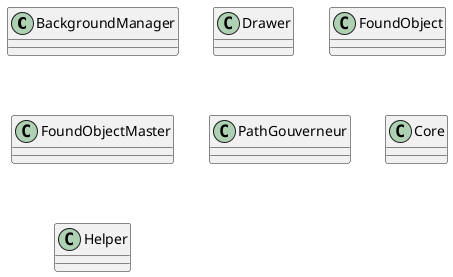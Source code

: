 @startuml swarch

class BackgroundManager
class Drawer
class FoundObject
class FoundObjectMaster
class PathGouverneur
class Core
class Helper

@enduml